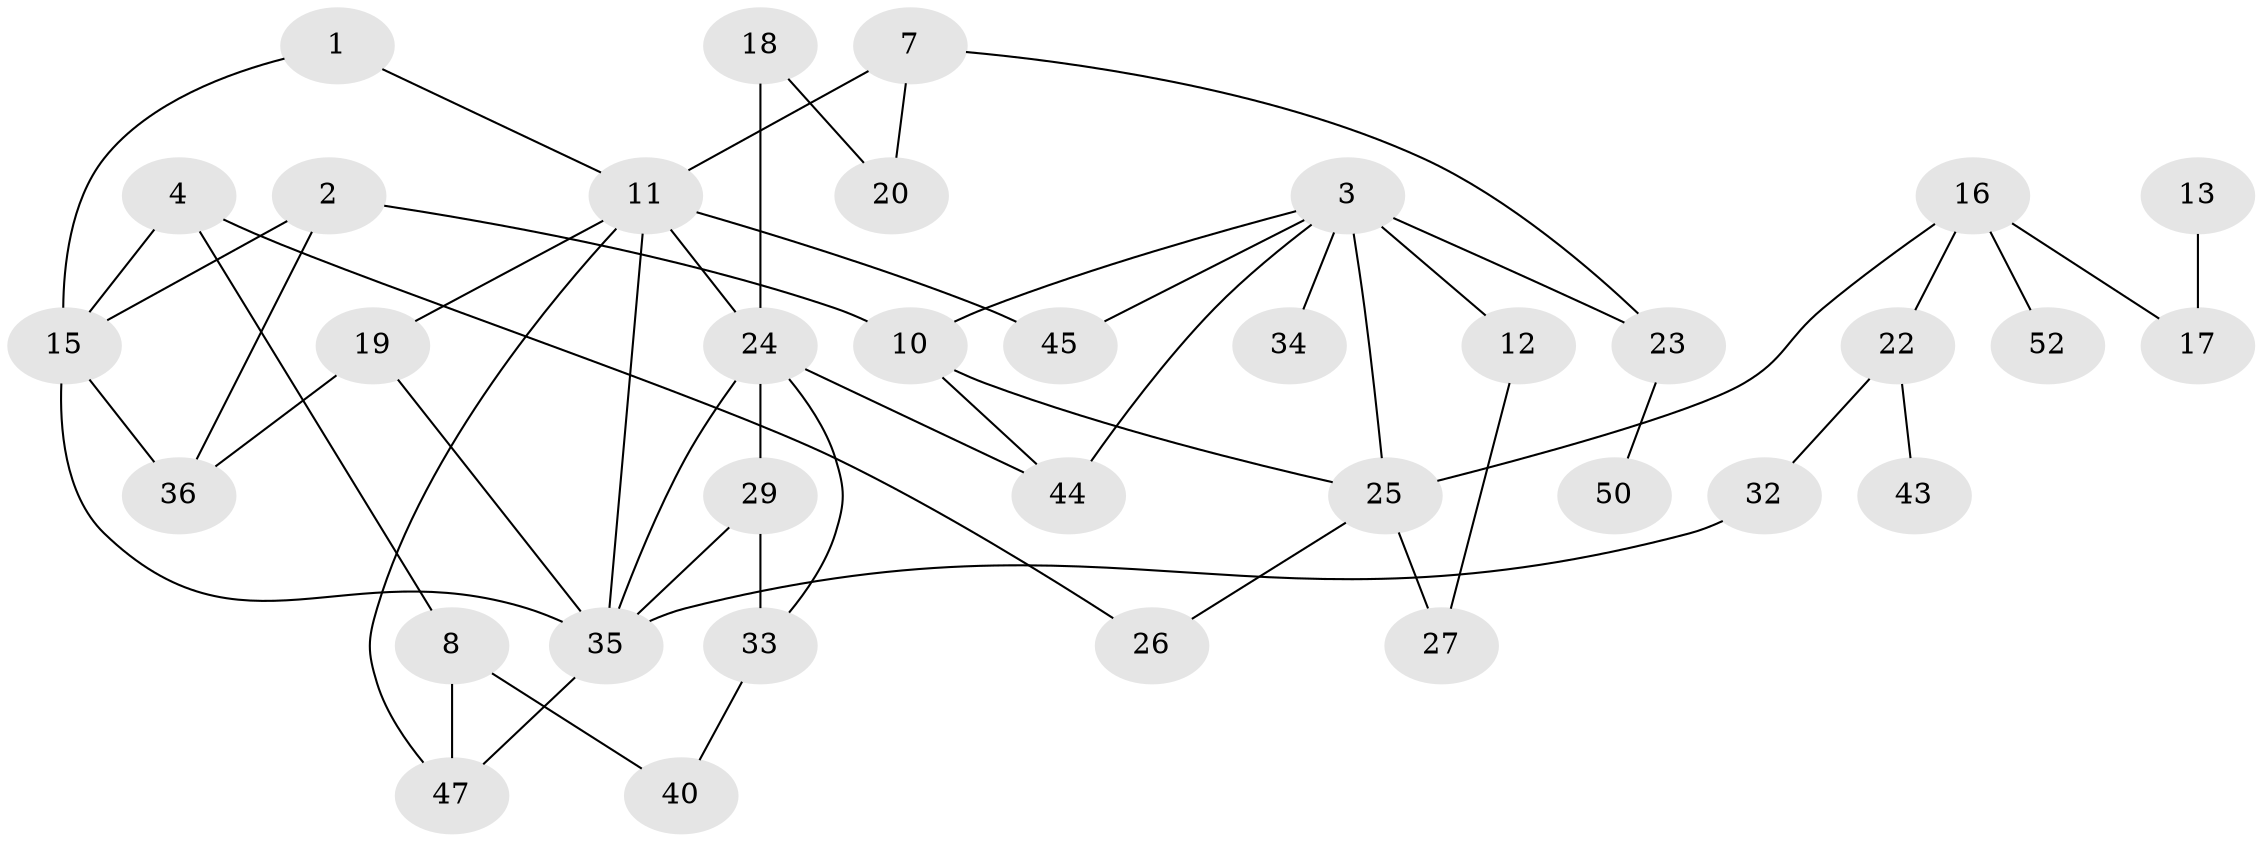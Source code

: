 // original degree distribution, {1: 0.30097087378640774, 5: 0.02912621359223301, 4: 0.14563106796116504, 3: 0.17475728155339806, 0: 0.1262135922330097, 2: 0.20388349514563106, 6: 0.019417475728155338}
// Generated by graph-tools (version 1.1) at 2025/48/03/04/25 22:48:20]
// undirected, 35 vertices, 53 edges
graph export_dot {
  node [color=gray90,style=filled];
  1;
  2;
  3;
  4;
  7;
  8;
  10;
  11;
  12;
  13;
  15;
  16;
  17;
  18;
  19;
  20;
  22;
  23;
  24;
  25;
  26;
  27;
  29;
  32;
  33;
  34;
  35;
  36;
  40;
  43;
  44;
  45;
  47;
  50;
  52;
  1 -- 11 [weight=1.0];
  1 -- 15 [weight=1.0];
  2 -- 10 [weight=1.0];
  2 -- 15 [weight=2.0];
  2 -- 36 [weight=1.0];
  3 -- 10 [weight=1.0];
  3 -- 12 [weight=2.0];
  3 -- 23 [weight=1.0];
  3 -- 25 [weight=1.0];
  3 -- 34 [weight=1.0];
  3 -- 44 [weight=1.0];
  3 -- 45 [weight=1.0];
  4 -- 8 [weight=1.0];
  4 -- 15 [weight=1.0];
  4 -- 26 [weight=1.0];
  7 -- 11 [weight=1.0];
  7 -- 20 [weight=1.0];
  7 -- 23 [weight=1.0];
  8 -- 40 [weight=1.0];
  8 -- 47 [weight=1.0];
  10 -- 25 [weight=1.0];
  10 -- 44 [weight=1.0];
  11 -- 19 [weight=1.0];
  11 -- 24 [weight=2.0];
  11 -- 35 [weight=1.0];
  11 -- 45 [weight=1.0];
  11 -- 47 [weight=1.0];
  12 -- 27 [weight=1.0];
  13 -- 17 [weight=1.0];
  15 -- 35 [weight=1.0];
  15 -- 36 [weight=1.0];
  16 -- 17 [weight=1.0];
  16 -- 22 [weight=1.0];
  16 -- 25 [weight=1.0];
  16 -- 52 [weight=1.0];
  18 -- 20 [weight=1.0];
  18 -- 24 [weight=1.0];
  19 -- 35 [weight=1.0];
  19 -- 36 [weight=1.0];
  22 -- 32 [weight=1.0];
  22 -- 43 [weight=1.0];
  23 -- 50 [weight=1.0];
  24 -- 29 [weight=1.0];
  24 -- 33 [weight=1.0];
  24 -- 35 [weight=1.0];
  24 -- 44 [weight=1.0];
  25 -- 26 [weight=1.0];
  25 -- 27 [weight=1.0];
  29 -- 33 [weight=1.0];
  29 -- 35 [weight=1.0];
  32 -- 35 [weight=2.0];
  33 -- 40 [weight=1.0];
  35 -- 47 [weight=1.0];
}
